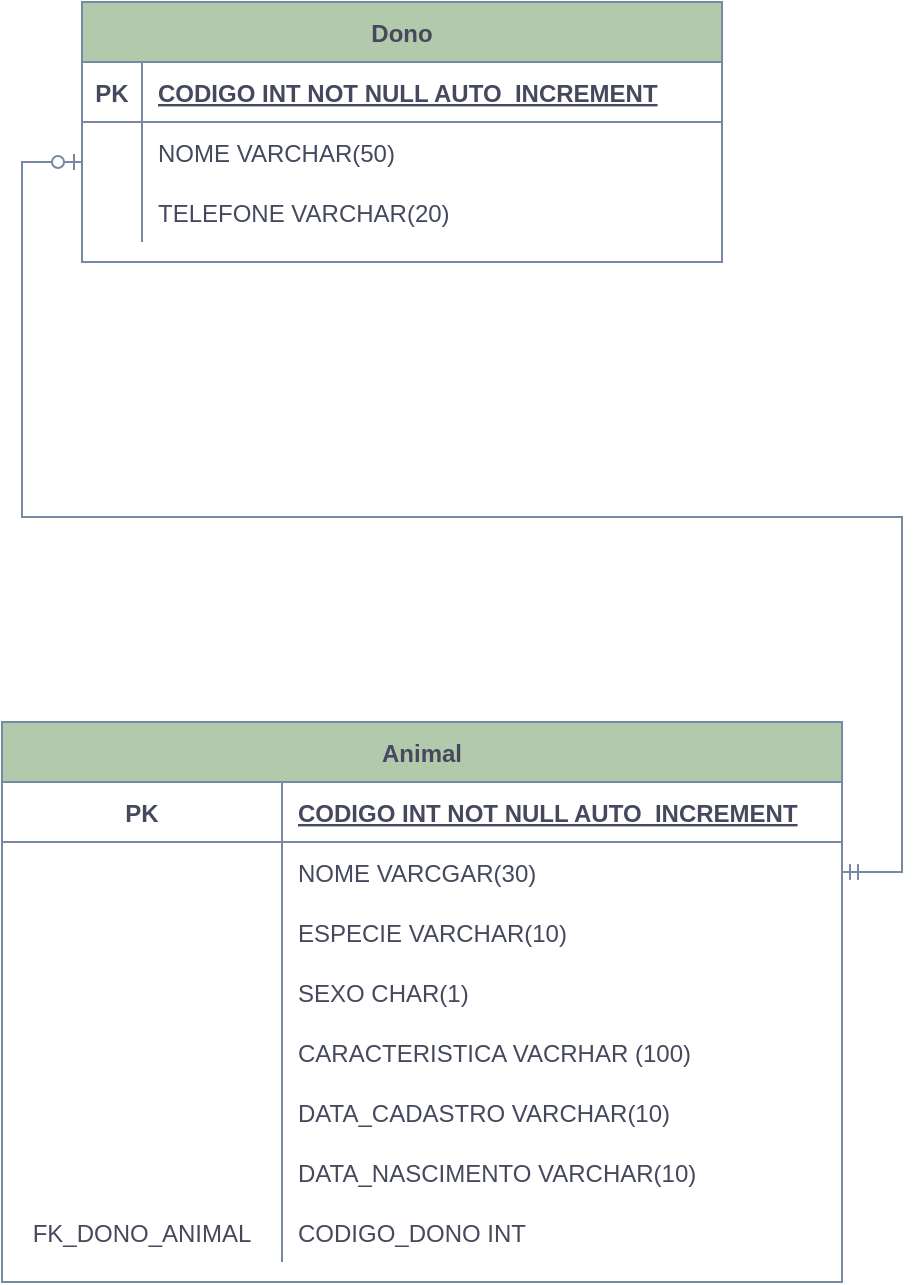 <mxfile version="15.4.1" type="device"><diagram id="hrS7HHQ2N1eIfSw6OMiv" name="Page-1"><mxGraphModel dx="1025" dy="618" grid="1" gridSize="10" guides="1" tooltips="1" connect="1" arrows="1" fold="1" page="1" pageScale="1" pageWidth="850" pageHeight="1100" math="0" shadow="0"><root><mxCell id="0"/><mxCell id="1" parent="0"/><mxCell id="0Z8Wqho4qn4WvfW8Klm7-1" value="Animal" style="shape=table;startSize=30;container=1;collapsible=1;childLayout=tableLayout;fixedRows=1;rowLines=0;fontStyle=1;align=center;resizeLast=1;fillColor=#B2C9AB;strokeColor=#788AA3;fontColor=#46495D;" parent="1" vertex="1"><mxGeometry x="200" y="480" width="420" height="280" as="geometry"/></mxCell><mxCell id="0Z8Wqho4qn4WvfW8Klm7-2" value="" style="shape=partialRectangle;collapsible=0;dropTarget=0;pointerEvents=0;fillColor=none;top=0;left=0;bottom=1;right=0;points=[[0,0.5],[1,0.5]];portConstraint=eastwest;strokeColor=#788AA3;fontColor=#46495D;" parent="0Z8Wqho4qn4WvfW8Klm7-1" vertex="1"><mxGeometry y="30" width="420" height="30" as="geometry"/></mxCell><mxCell id="0Z8Wqho4qn4WvfW8Klm7-3" value="PK" style="shape=partialRectangle;connectable=0;fillColor=none;top=0;left=0;bottom=0;right=0;fontStyle=1;overflow=hidden;strokeColor=#788AA3;fontColor=#46495D;" parent="0Z8Wqho4qn4WvfW8Klm7-2" vertex="1"><mxGeometry width="140" height="30" as="geometry"><mxRectangle width="140" height="30" as="alternateBounds"/></mxGeometry></mxCell><mxCell id="0Z8Wqho4qn4WvfW8Klm7-4" value="CODIGO INT NOT NULL AUTO_INCREMENT" style="shape=partialRectangle;connectable=0;fillColor=none;top=0;left=0;bottom=0;right=0;align=left;spacingLeft=6;fontStyle=5;overflow=hidden;strokeColor=#788AA3;fontColor=#46495D;" parent="0Z8Wqho4qn4WvfW8Klm7-2" vertex="1"><mxGeometry x="140" width="280" height="30" as="geometry"><mxRectangle width="280" height="30" as="alternateBounds"/></mxGeometry></mxCell><mxCell id="0Z8Wqho4qn4WvfW8Klm7-5" value="" style="shape=partialRectangle;collapsible=0;dropTarget=0;pointerEvents=0;fillColor=none;top=0;left=0;bottom=0;right=0;points=[[0,0.5],[1,0.5]];portConstraint=eastwest;strokeColor=#788AA3;fontColor=#46495D;" parent="0Z8Wqho4qn4WvfW8Klm7-1" vertex="1"><mxGeometry y="60" width="420" height="30" as="geometry"/></mxCell><mxCell id="0Z8Wqho4qn4WvfW8Klm7-6" value="" style="shape=partialRectangle;connectable=0;fillColor=none;top=0;left=0;bottom=0;right=0;editable=1;overflow=hidden;strokeColor=#788AA3;fontColor=#46495D;" parent="0Z8Wqho4qn4WvfW8Klm7-5" vertex="1"><mxGeometry width="140" height="30" as="geometry"><mxRectangle width="140" height="30" as="alternateBounds"/></mxGeometry></mxCell><mxCell id="0Z8Wqho4qn4WvfW8Klm7-7" value="NOME VARCGAR(30)" style="shape=partialRectangle;connectable=0;fillColor=none;top=0;left=0;bottom=0;right=0;align=left;spacingLeft=6;overflow=hidden;strokeColor=#788AA3;fontColor=#46495D;" parent="0Z8Wqho4qn4WvfW8Klm7-5" vertex="1"><mxGeometry x="140" width="280" height="30" as="geometry"><mxRectangle width="280" height="30" as="alternateBounds"/></mxGeometry></mxCell><mxCell id="0Z8Wqho4qn4WvfW8Klm7-8" value="" style="shape=partialRectangle;collapsible=0;dropTarget=0;pointerEvents=0;fillColor=none;top=0;left=0;bottom=0;right=0;points=[[0,0.5],[1,0.5]];portConstraint=eastwest;strokeColor=#788AA3;fontColor=#46495D;" parent="0Z8Wqho4qn4WvfW8Klm7-1" vertex="1"><mxGeometry y="90" width="420" height="30" as="geometry"/></mxCell><mxCell id="0Z8Wqho4qn4WvfW8Klm7-9" value="" style="shape=partialRectangle;connectable=0;fillColor=none;top=0;left=0;bottom=0;right=0;editable=1;overflow=hidden;strokeColor=#788AA3;fontColor=#46495D;" parent="0Z8Wqho4qn4WvfW8Klm7-8" vertex="1"><mxGeometry width="140" height="30" as="geometry"><mxRectangle width="140" height="30" as="alternateBounds"/></mxGeometry></mxCell><mxCell id="0Z8Wqho4qn4WvfW8Klm7-10" value="ESPECIE VARCHAR(10)" style="shape=partialRectangle;connectable=0;fillColor=none;top=0;left=0;bottom=0;right=0;align=left;spacingLeft=6;overflow=hidden;strokeColor=#788AA3;fontColor=#46495D;" parent="0Z8Wqho4qn4WvfW8Klm7-8" vertex="1"><mxGeometry x="140" width="280" height="30" as="geometry"><mxRectangle width="280" height="30" as="alternateBounds"/></mxGeometry></mxCell><mxCell id="0Z8Wqho4qn4WvfW8Klm7-40" value="" style="shape=partialRectangle;collapsible=0;dropTarget=0;pointerEvents=0;fillColor=none;top=0;left=0;bottom=0;right=0;points=[[0,0.5],[1,0.5]];portConstraint=eastwest;strokeColor=#788AA3;fontColor=#46495D;" parent="0Z8Wqho4qn4WvfW8Klm7-1" vertex="1"><mxGeometry y="120" width="420" height="30" as="geometry"/></mxCell><mxCell id="0Z8Wqho4qn4WvfW8Klm7-41" value="" style="shape=partialRectangle;connectable=0;fillColor=none;top=0;left=0;bottom=0;right=0;editable=1;overflow=hidden;strokeColor=#788AA3;fontColor=#46495D;" parent="0Z8Wqho4qn4WvfW8Klm7-40" vertex="1"><mxGeometry width="140" height="30" as="geometry"><mxRectangle width="140" height="30" as="alternateBounds"/></mxGeometry></mxCell><mxCell id="0Z8Wqho4qn4WvfW8Klm7-42" value="SEXO CHAR(1)" style="shape=partialRectangle;connectable=0;fillColor=none;top=0;left=0;bottom=0;right=0;align=left;spacingLeft=6;overflow=hidden;strokeColor=#788AA3;fontColor=#46495D;" parent="0Z8Wqho4qn4WvfW8Klm7-40" vertex="1"><mxGeometry x="140" width="280" height="30" as="geometry"><mxRectangle width="280" height="30" as="alternateBounds"/></mxGeometry></mxCell><mxCell id="0Z8Wqho4qn4WvfW8Klm7-11" value="" style="shape=partialRectangle;collapsible=0;dropTarget=0;pointerEvents=0;fillColor=none;top=0;left=0;bottom=0;right=0;points=[[0,0.5],[1,0.5]];portConstraint=eastwest;strokeColor=#788AA3;fontColor=#46495D;" parent="0Z8Wqho4qn4WvfW8Klm7-1" vertex="1"><mxGeometry y="150" width="420" height="30" as="geometry"/></mxCell><mxCell id="0Z8Wqho4qn4WvfW8Klm7-12" value="" style="shape=partialRectangle;connectable=0;fillColor=none;top=0;left=0;bottom=0;right=0;editable=1;overflow=hidden;strokeColor=#788AA3;fontColor=#46495D;" parent="0Z8Wqho4qn4WvfW8Klm7-11" vertex="1"><mxGeometry width="140" height="30" as="geometry"><mxRectangle width="140" height="30" as="alternateBounds"/></mxGeometry></mxCell><mxCell id="0Z8Wqho4qn4WvfW8Klm7-13" value="CARACTERISTICA VACRHAR (100)" style="shape=partialRectangle;connectable=0;fillColor=none;top=0;left=0;bottom=0;right=0;align=left;spacingLeft=6;overflow=hidden;strokeColor=#788AA3;fontColor=#46495D;" parent="0Z8Wqho4qn4WvfW8Klm7-11" vertex="1"><mxGeometry x="140" width="280" height="30" as="geometry"><mxRectangle width="280" height="30" as="alternateBounds"/></mxGeometry></mxCell><mxCell id="0Z8Wqho4qn4WvfW8Klm7-46" value="" style="shape=partialRectangle;collapsible=0;dropTarget=0;pointerEvents=0;fillColor=none;top=0;left=0;bottom=0;right=0;points=[[0,0.5],[1,0.5]];portConstraint=eastwest;strokeColor=#788AA3;fontColor=#46495D;" parent="0Z8Wqho4qn4WvfW8Klm7-1" vertex="1"><mxGeometry y="180" width="420" height="30" as="geometry"/></mxCell><mxCell id="0Z8Wqho4qn4WvfW8Klm7-47" value="" style="shape=partialRectangle;connectable=0;fillColor=none;top=0;left=0;bottom=0;right=0;editable=1;overflow=hidden;strokeColor=#788AA3;fontColor=#46495D;" parent="0Z8Wqho4qn4WvfW8Klm7-46" vertex="1"><mxGeometry width="140" height="30" as="geometry"><mxRectangle width="140" height="30" as="alternateBounds"/></mxGeometry></mxCell><mxCell id="0Z8Wqho4qn4WvfW8Klm7-48" value="DATA_CADASTRO VARCHAR(10)" style="shape=partialRectangle;connectable=0;fillColor=none;top=0;left=0;bottom=0;right=0;align=left;spacingLeft=6;overflow=hidden;strokeColor=#788AA3;fontColor=#46495D;" parent="0Z8Wqho4qn4WvfW8Klm7-46" vertex="1"><mxGeometry x="140" width="280" height="30" as="geometry"><mxRectangle width="280" height="30" as="alternateBounds"/></mxGeometry></mxCell><mxCell id="0Z8Wqho4qn4WvfW8Klm7-49" value="" style="shape=partialRectangle;collapsible=0;dropTarget=0;pointerEvents=0;fillColor=none;top=0;left=0;bottom=0;right=0;points=[[0,0.5],[1,0.5]];portConstraint=eastwest;strokeColor=#788AA3;fontColor=#46495D;" parent="0Z8Wqho4qn4WvfW8Klm7-1" vertex="1"><mxGeometry y="210" width="420" height="30" as="geometry"/></mxCell><mxCell id="0Z8Wqho4qn4WvfW8Klm7-50" value="" style="shape=partialRectangle;connectable=0;fillColor=none;top=0;left=0;bottom=0;right=0;editable=1;overflow=hidden;strokeColor=#788AA3;fontColor=#46495D;" parent="0Z8Wqho4qn4WvfW8Klm7-49" vertex="1"><mxGeometry width="140" height="30" as="geometry"><mxRectangle width="140" height="30" as="alternateBounds"/></mxGeometry></mxCell><mxCell id="0Z8Wqho4qn4WvfW8Klm7-51" value="DATA_NASCIMENTO VARCHAR(10)" style="shape=partialRectangle;connectable=0;fillColor=none;top=0;left=0;bottom=0;right=0;align=left;spacingLeft=6;overflow=hidden;strokeColor=#788AA3;fontColor=#46495D;" parent="0Z8Wqho4qn4WvfW8Klm7-49" vertex="1"><mxGeometry x="140" width="280" height="30" as="geometry"><mxRectangle width="280" height="30" as="alternateBounds"/></mxGeometry></mxCell><mxCell id="0Z8Wqho4qn4WvfW8Klm7-55" value="" style="shape=partialRectangle;collapsible=0;dropTarget=0;pointerEvents=0;fillColor=none;top=0;left=0;bottom=0;right=0;points=[[0,0.5],[1,0.5]];portConstraint=eastwest;strokeColor=#788AA3;fontColor=#46495D;" parent="0Z8Wqho4qn4WvfW8Klm7-1" vertex="1"><mxGeometry y="240" width="420" height="30" as="geometry"/></mxCell><mxCell id="0Z8Wqho4qn4WvfW8Klm7-56" value="FK_DONO_ANIMAL" style="shape=partialRectangle;connectable=0;fillColor=none;top=0;left=0;bottom=0;right=0;editable=1;overflow=hidden;strokeColor=#788AA3;fontColor=#46495D;" parent="0Z8Wqho4qn4WvfW8Klm7-55" vertex="1"><mxGeometry width="140" height="30" as="geometry"><mxRectangle width="140" height="30" as="alternateBounds"/></mxGeometry></mxCell><mxCell id="0Z8Wqho4qn4WvfW8Klm7-57" value="CODIGO_DONO INT" style="shape=partialRectangle;connectable=0;fillColor=none;top=0;left=0;bottom=0;right=0;align=left;spacingLeft=6;overflow=hidden;strokeColor=#788AA3;fontColor=#46495D;" parent="0Z8Wqho4qn4WvfW8Klm7-55" vertex="1"><mxGeometry x="140" width="280" height="30" as="geometry"><mxRectangle width="280" height="30" as="alternateBounds"/></mxGeometry></mxCell><mxCell id="0Z8Wqho4qn4WvfW8Klm7-14" value="Dono" style="shape=table;startSize=30;container=1;collapsible=1;childLayout=tableLayout;fixedRows=1;rowLines=0;fontStyle=1;align=center;resizeLast=1;fillColor=#B2C9AB;strokeColor=#788AA3;fontColor=#46495D;" parent="1" vertex="1"><mxGeometry x="240" y="120" width="320" height="130" as="geometry"/></mxCell><mxCell id="0Z8Wqho4qn4WvfW8Klm7-15" value="" style="shape=partialRectangle;collapsible=0;dropTarget=0;pointerEvents=0;fillColor=none;top=0;left=0;bottom=1;right=0;points=[[0,0.5],[1,0.5]];portConstraint=eastwest;strokeColor=#788AA3;fontColor=#46495D;" parent="0Z8Wqho4qn4WvfW8Klm7-14" vertex="1"><mxGeometry y="30" width="320" height="30" as="geometry"/></mxCell><mxCell id="0Z8Wqho4qn4WvfW8Klm7-16" value="PK" style="shape=partialRectangle;connectable=0;fillColor=none;top=0;left=0;bottom=0;right=0;fontStyle=1;overflow=hidden;strokeColor=#788AA3;fontColor=#46495D;" parent="0Z8Wqho4qn4WvfW8Klm7-15" vertex="1"><mxGeometry width="30" height="30" as="geometry"><mxRectangle width="30" height="30" as="alternateBounds"/></mxGeometry></mxCell><mxCell id="0Z8Wqho4qn4WvfW8Klm7-17" value="CODIGO INT NOT NULL AUTO_INCREMENT" style="shape=partialRectangle;connectable=0;fillColor=none;top=0;left=0;bottom=0;right=0;align=left;spacingLeft=6;fontStyle=5;overflow=hidden;strokeColor=#788AA3;fontColor=#46495D;" parent="0Z8Wqho4qn4WvfW8Klm7-15" vertex="1"><mxGeometry x="30" width="290" height="30" as="geometry"><mxRectangle width="290" height="30" as="alternateBounds"/></mxGeometry></mxCell><mxCell id="0Z8Wqho4qn4WvfW8Klm7-18" value="" style="shape=partialRectangle;collapsible=0;dropTarget=0;pointerEvents=0;fillColor=none;top=0;left=0;bottom=0;right=0;points=[[0,0.5],[1,0.5]];portConstraint=eastwest;strokeColor=#788AA3;fontColor=#46495D;" parent="0Z8Wqho4qn4WvfW8Klm7-14" vertex="1"><mxGeometry y="60" width="320" height="30" as="geometry"/></mxCell><mxCell id="0Z8Wqho4qn4WvfW8Klm7-19" value="" style="shape=partialRectangle;connectable=0;fillColor=none;top=0;left=0;bottom=0;right=0;editable=1;overflow=hidden;strokeColor=#788AA3;fontColor=#46495D;" parent="0Z8Wqho4qn4WvfW8Klm7-18" vertex="1"><mxGeometry width="30" height="30" as="geometry"><mxRectangle width="30" height="30" as="alternateBounds"/></mxGeometry></mxCell><mxCell id="0Z8Wqho4qn4WvfW8Klm7-20" value="NOME VARCHAR(50)" style="shape=partialRectangle;connectable=0;fillColor=none;top=0;left=0;bottom=0;right=0;align=left;spacingLeft=6;overflow=hidden;strokeColor=#788AA3;fontColor=#46495D;" parent="0Z8Wqho4qn4WvfW8Klm7-18" vertex="1"><mxGeometry x="30" width="290" height="30" as="geometry"><mxRectangle width="290" height="30" as="alternateBounds"/></mxGeometry></mxCell><mxCell id="0Z8Wqho4qn4WvfW8Klm7-21" value="" style="shape=partialRectangle;collapsible=0;dropTarget=0;pointerEvents=0;fillColor=none;top=0;left=0;bottom=0;right=0;points=[[0,0.5],[1,0.5]];portConstraint=eastwest;strokeColor=#788AA3;fontColor=#46495D;" parent="0Z8Wqho4qn4WvfW8Klm7-14" vertex="1"><mxGeometry y="90" width="320" height="30" as="geometry"/></mxCell><mxCell id="0Z8Wqho4qn4WvfW8Klm7-22" value="" style="shape=partialRectangle;connectable=0;fillColor=none;top=0;left=0;bottom=0;right=0;editable=1;overflow=hidden;strokeColor=#788AA3;fontColor=#46495D;" parent="0Z8Wqho4qn4WvfW8Klm7-21" vertex="1"><mxGeometry width="30" height="30" as="geometry"><mxRectangle width="30" height="30" as="alternateBounds"/></mxGeometry></mxCell><mxCell id="0Z8Wqho4qn4WvfW8Klm7-23" value="TELEFONE VARCHAR(20)" style="shape=partialRectangle;connectable=0;fillColor=none;top=0;left=0;bottom=0;right=0;align=left;spacingLeft=6;overflow=hidden;strokeColor=#788AA3;fontColor=#46495D;" parent="0Z8Wqho4qn4WvfW8Klm7-21" vertex="1"><mxGeometry x="30" width="290" height="30" as="geometry"><mxRectangle width="290" height="30" as="alternateBounds"/></mxGeometry></mxCell><mxCell id="2T66p1M4qmPdElGJHRM9-3" value="" style="edgeStyle=entityRelationEdgeStyle;fontSize=12;html=1;endArrow=ERzeroToOne;startArrow=ERmandOne;rounded=0;exitX=1;exitY=0.5;exitDx=0;exitDy=0;strokeColor=#788AA3;fontColor=#46495D;" edge="1" parent="1" source="0Z8Wqho4qn4WvfW8Klm7-5"><mxGeometry width="100" height="100" relative="1" as="geometry"><mxPoint x="400" y="520" as="sourcePoint"/><mxPoint x="240" y="200" as="targetPoint"/></mxGeometry></mxCell></root></mxGraphModel></diagram></mxfile>